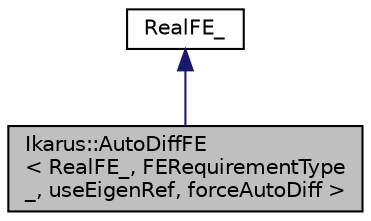 digraph "Ikarus::AutoDiffFE&lt; RealFE_, FERequirementType_, useEigenRef, forceAutoDiff &gt;"
{
 // LATEX_PDF_SIZE
  edge [fontname="Helvetica",fontsize="10",labelfontname="Helvetica",labelfontsize="10"];
  node [fontname="Helvetica",fontsize="10",shape=record];
  Node1 [label="Ikarus::AutoDiffFE\l\< RealFE_, FERequirementType\l_, useEigenRef, forceAutoDiff \>",height=0.2,width=0.4,color="black", fillcolor="grey75", style="filled", fontcolor="black",tooltip="AutoDiffFE class, an automatic differentiation wrapper for finite elements."];
  Node2 -> Node1 [dir="back",color="midnightblue",fontsize="10",style="solid",fontname="Helvetica"];
  Node2 [label="RealFE_",height=0.2,width=0.4,color="black", fillcolor="white", style="filled",tooltip=" "];
}
